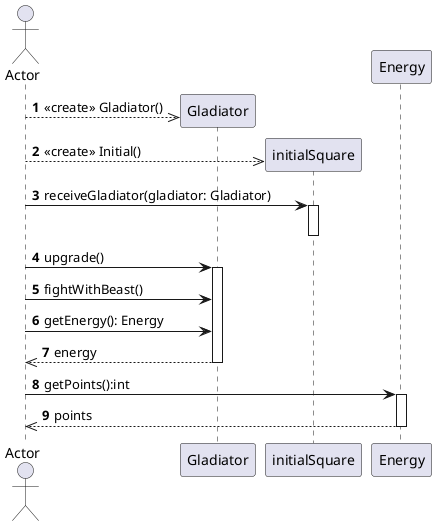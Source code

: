 @startuml
autonumber
actor Actor
create Gladiator
Actor -->> Gladiator: <<create>> Gladiator()
create initialSquare
Actor -->> initialSquare: <<create>> Initial()
Actor -> initialSquare: receiveGladiator(gladiator: Gladiator)
activate initialSquare
deactivate initialSquare

Actor -> Gladiator: upgrade()
activate Gladiator
Actor -> Gladiator: fightWithBeast()
Actor -> Gladiator: getEnergy(): Energy
Gladiator -->> Actor: energy
deactivate Gladiator

Actor -> Energy: getPoints():int
activate Energy
Energy -->> Actor: points
deactivate Energy
deactivate Actor
@enduml